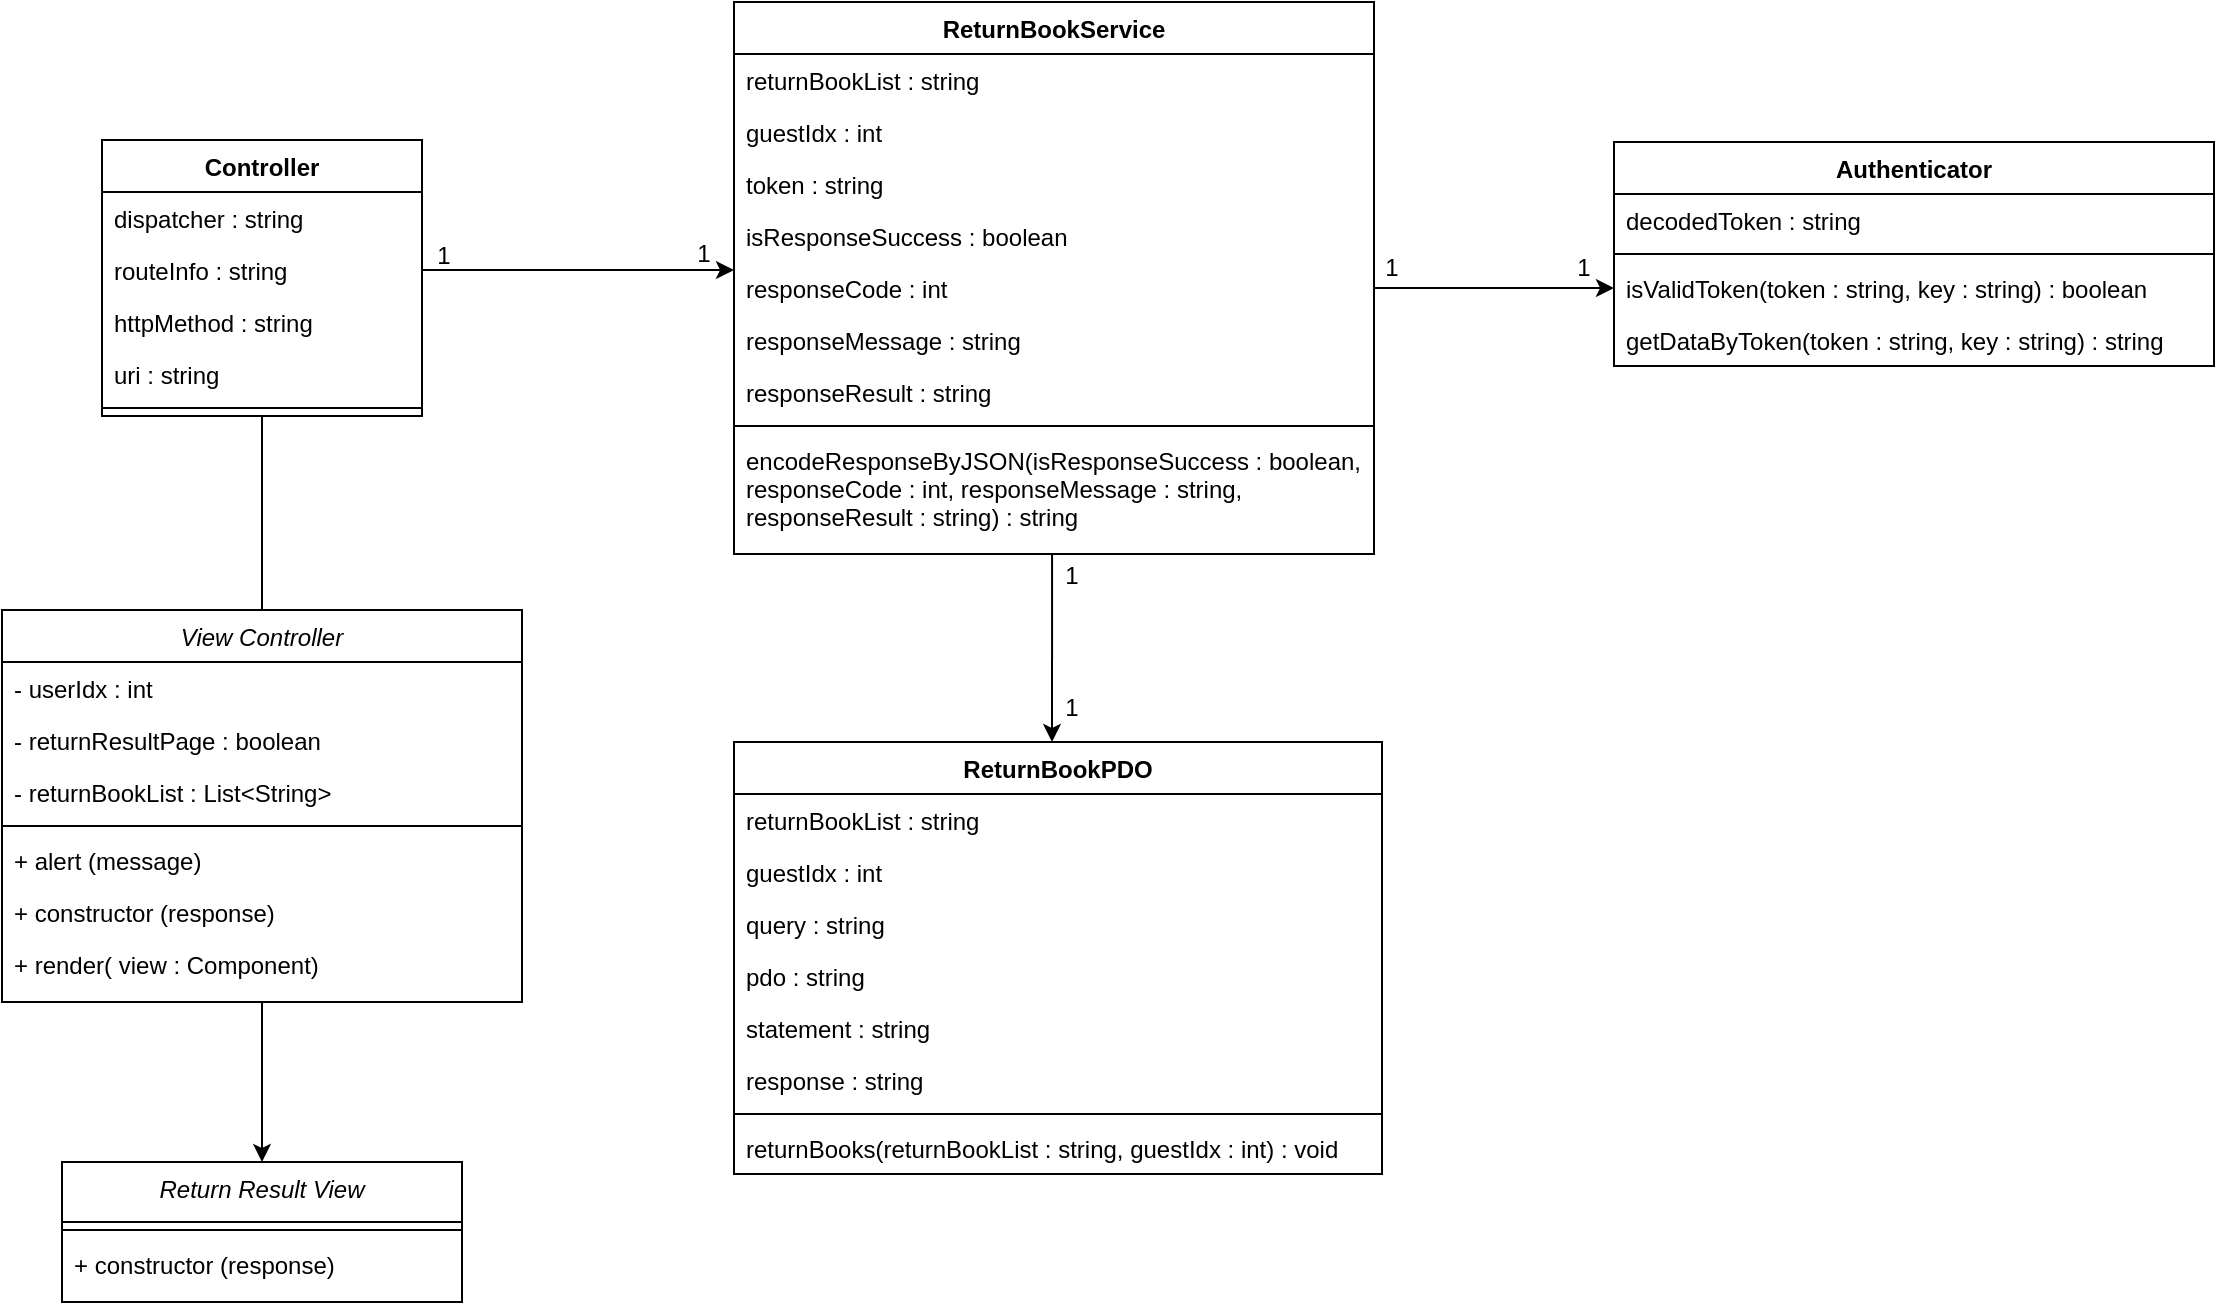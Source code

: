 <?xml version="1.0" encoding="UTF-8"?>
<mxfile version="14.6.13" type="google">
  <diagram id="0KUSGJeiUolCT15waEBw" name="Page-1">
    <mxGraphModel dx="2249" dy="762" grid="1" gridSize="10" guides="1" tooltips="1" connect="1" arrows="1" fold="1" page="1" pageScale="1" pageWidth="827" pageHeight="1169" math="0" shadow="0">
      <root>
        <mxCell id="0" />
        <mxCell id="1" parent="0" />
        <mxCell id="2ZHwkfS_h1XtZg8dVkgi-41" value="ReturnBookService" style="swimlane;fontStyle=1;align=center;verticalAlign=top;childLayout=stackLayout;horizontal=1;startSize=26;horizontalStack=0;resizeParent=1;resizeParentMax=0;resizeLast=0;collapsible=1;marginBottom=0;" parent="1" vertex="1">
          <mxGeometry x="286" y="260" width="320" height="276" as="geometry" />
        </mxCell>
        <mxCell id="2ZHwkfS_h1XtZg8dVkgi-42" value="returnBookList : string" style="text;strokeColor=none;fillColor=none;align=left;verticalAlign=top;spacingLeft=4;spacingRight=4;overflow=hidden;rotatable=0;points=[[0,0.5],[1,0.5]];portConstraint=eastwest;" parent="2ZHwkfS_h1XtZg8dVkgi-41" vertex="1">
          <mxGeometry y="26" width="320" height="26" as="geometry" />
        </mxCell>
        <mxCell id="2ZHwkfS_h1XtZg8dVkgi-78" value="guestIdx : int" style="text;strokeColor=none;fillColor=none;align=left;verticalAlign=top;spacingLeft=4;spacingRight=4;overflow=hidden;rotatable=0;points=[[0,0.5],[1,0.5]];portConstraint=eastwest;" parent="2ZHwkfS_h1XtZg8dVkgi-41" vertex="1">
          <mxGeometry y="52" width="320" height="26" as="geometry" />
        </mxCell>
        <mxCell id="2ZHwkfS_h1XtZg8dVkgi-43" value="token : string" style="text;strokeColor=none;fillColor=none;align=left;verticalAlign=top;spacingLeft=4;spacingRight=4;overflow=hidden;rotatable=0;points=[[0,0.5],[1,0.5]];portConstraint=eastwest;" parent="2ZHwkfS_h1XtZg8dVkgi-41" vertex="1">
          <mxGeometry y="78" width="320" height="26" as="geometry" />
        </mxCell>
        <mxCell id="2ZHwkfS_h1XtZg8dVkgi-44" value="isResponseSuccess : boolean" style="text;strokeColor=none;fillColor=none;align=left;verticalAlign=top;spacingLeft=4;spacingRight=4;overflow=hidden;rotatable=0;points=[[0,0.5],[1,0.5]];portConstraint=eastwest;" parent="2ZHwkfS_h1XtZg8dVkgi-41" vertex="1">
          <mxGeometry y="104" width="320" height="26" as="geometry" />
        </mxCell>
        <mxCell id="2ZHwkfS_h1XtZg8dVkgi-45" value="responseCode : int" style="text;strokeColor=none;fillColor=none;align=left;verticalAlign=top;spacingLeft=4;spacingRight=4;overflow=hidden;rotatable=0;points=[[0,0.5],[1,0.5]];portConstraint=eastwest;" parent="2ZHwkfS_h1XtZg8dVkgi-41" vertex="1">
          <mxGeometry y="130" width="320" height="26" as="geometry" />
        </mxCell>
        <mxCell id="2ZHwkfS_h1XtZg8dVkgi-46" value="responseMessage : string" style="text;strokeColor=none;fillColor=none;align=left;verticalAlign=top;spacingLeft=4;spacingRight=4;overflow=hidden;rotatable=0;points=[[0,0.5],[1,0.5]];portConstraint=eastwest;" parent="2ZHwkfS_h1XtZg8dVkgi-41" vertex="1">
          <mxGeometry y="156" width="320" height="26" as="geometry" />
        </mxCell>
        <mxCell id="2ZHwkfS_h1XtZg8dVkgi-47" value="responseResult : string" style="text;strokeColor=none;fillColor=none;align=left;verticalAlign=top;spacingLeft=4;spacingRight=4;overflow=hidden;rotatable=0;points=[[0,0.5],[1,0.5]];portConstraint=eastwest;" parent="2ZHwkfS_h1XtZg8dVkgi-41" vertex="1">
          <mxGeometry y="182" width="320" height="26" as="geometry" />
        </mxCell>
        <mxCell id="2ZHwkfS_h1XtZg8dVkgi-48" value="" style="line;strokeWidth=1;fillColor=none;align=left;verticalAlign=middle;spacingTop=-1;spacingLeft=3;spacingRight=3;rotatable=0;labelPosition=right;points=[];portConstraint=eastwest;" parent="2ZHwkfS_h1XtZg8dVkgi-41" vertex="1">
          <mxGeometry y="208" width="320" height="8" as="geometry" />
        </mxCell>
        <mxCell id="2ZHwkfS_h1XtZg8dVkgi-49" value="encodeResponseByJSON(isResponseSuccess : boolean,&#xa;responseCode : int, responseMessage : string,&#xa;responseResult : string) : string" style="text;strokeColor=none;fillColor=none;align=left;verticalAlign=top;spacingLeft=4;spacingRight=4;overflow=hidden;rotatable=0;points=[[0,0.5],[1,0.5]];portConstraint=eastwest;" parent="2ZHwkfS_h1XtZg8dVkgi-41" vertex="1">
          <mxGeometry y="216" width="320" height="60" as="geometry" />
        </mxCell>
        <mxCell id="2ZHwkfS_h1XtZg8dVkgi-50" value="ReturnBookPDO" style="swimlane;fontStyle=1;align=center;verticalAlign=top;childLayout=stackLayout;horizontal=1;startSize=26;horizontalStack=0;resizeParent=1;resizeParentMax=0;resizeLast=0;collapsible=1;marginBottom=0;" parent="1" vertex="1">
          <mxGeometry x="286" y="630" width="324" height="216" as="geometry" />
        </mxCell>
        <mxCell id="2ZHwkfS_h1XtZg8dVkgi-51" value="returnBookList : string" style="text;strokeColor=none;fillColor=none;align=left;verticalAlign=top;spacingLeft=4;spacingRight=4;overflow=hidden;rotatable=0;points=[[0,0.5],[1,0.5]];portConstraint=eastwest;" parent="2ZHwkfS_h1XtZg8dVkgi-50" vertex="1">
          <mxGeometry y="26" width="324" height="26" as="geometry" />
        </mxCell>
        <mxCell id="2ZHwkfS_h1XtZg8dVkgi-80" value="guestIdx : int" style="text;strokeColor=none;fillColor=none;align=left;verticalAlign=top;spacingLeft=4;spacingRight=4;overflow=hidden;rotatable=0;points=[[0,0.5],[1,0.5]];portConstraint=eastwest;" parent="2ZHwkfS_h1XtZg8dVkgi-50" vertex="1">
          <mxGeometry y="52" width="324" height="26" as="geometry" />
        </mxCell>
        <mxCell id="2ZHwkfS_h1XtZg8dVkgi-52" value="query : string" style="text;strokeColor=none;fillColor=none;align=left;verticalAlign=top;spacingLeft=4;spacingRight=4;overflow=hidden;rotatable=0;points=[[0,0.5],[1,0.5]];portConstraint=eastwest;" parent="2ZHwkfS_h1XtZg8dVkgi-50" vertex="1">
          <mxGeometry y="78" width="324" height="26" as="geometry" />
        </mxCell>
        <mxCell id="2ZHwkfS_h1XtZg8dVkgi-53" value="pdo : string" style="text;strokeColor=none;fillColor=none;align=left;verticalAlign=top;spacingLeft=4;spacingRight=4;overflow=hidden;rotatable=0;points=[[0,0.5],[1,0.5]];portConstraint=eastwest;" parent="2ZHwkfS_h1XtZg8dVkgi-50" vertex="1">
          <mxGeometry y="104" width="324" height="26" as="geometry" />
        </mxCell>
        <mxCell id="2ZHwkfS_h1XtZg8dVkgi-54" value="statement : string" style="text;strokeColor=none;fillColor=none;align=left;verticalAlign=top;spacingLeft=4;spacingRight=4;overflow=hidden;rotatable=0;points=[[0,0.5],[1,0.5]];portConstraint=eastwest;" parent="2ZHwkfS_h1XtZg8dVkgi-50" vertex="1">
          <mxGeometry y="130" width="324" height="26" as="geometry" />
        </mxCell>
        <mxCell id="2ZHwkfS_h1XtZg8dVkgi-55" value="response : string" style="text;strokeColor=none;fillColor=none;align=left;verticalAlign=top;spacingLeft=4;spacingRight=4;overflow=hidden;rotatable=0;points=[[0,0.5],[1,0.5]];portConstraint=eastwest;" parent="2ZHwkfS_h1XtZg8dVkgi-50" vertex="1">
          <mxGeometry y="156" width="324" height="26" as="geometry" />
        </mxCell>
        <mxCell id="2ZHwkfS_h1XtZg8dVkgi-56" value="" style="line;strokeWidth=1;fillColor=none;align=left;verticalAlign=middle;spacingTop=-1;spacingLeft=3;spacingRight=3;rotatable=0;labelPosition=right;points=[];portConstraint=eastwest;" parent="2ZHwkfS_h1XtZg8dVkgi-50" vertex="1">
          <mxGeometry y="182" width="324" height="8" as="geometry" />
        </mxCell>
        <mxCell id="2ZHwkfS_h1XtZg8dVkgi-57" value="returnBooks(returnBookList : string, guestIdx : int) : void" style="text;strokeColor=none;fillColor=none;align=left;verticalAlign=top;spacingLeft=4;spacingRight=4;overflow=hidden;rotatable=0;points=[[0,0.5],[1,0.5]];portConstraint=eastwest;" parent="2ZHwkfS_h1XtZg8dVkgi-50" vertex="1">
          <mxGeometry y="190" width="324" height="26" as="geometry" />
        </mxCell>
        <mxCell id="2ZHwkfS_h1XtZg8dVkgi-58" value="" style="endArrow=classic;html=1;exitX=1;exitY=0.5;exitDx=0;exitDy=0;entryX=0;entryY=0.5;entryDx=0;entryDy=0;" parent="1" source="2ZHwkfS_h1XtZg8dVkgi-45" target="2ZHwkfS_h1XtZg8dVkgi-63" edge="1">
          <mxGeometry width="50" height="50" relative="1" as="geometry">
            <mxPoint x="666" y="320" as="sourcePoint" />
            <mxPoint x="786" y="320" as="targetPoint" />
          </mxGeometry>
        </mxCell>
        <mxCell id="2ZHwkfS_h1XtZg8dVkgi-59" value="1" style="text;html=1;strokeColor=none;fillColor=none;align=center;verticalAlign=middle;whiteSpace=wrap;rounded=0;" parent="1" vertex="1">
          <mxGeometry x="610" y="376" width="10" height="34" as="geometry" />
        </mxCell>
        <mxCell id="2ZHwkfS_h1XtZg8dVkgi-60" value="Authenticator" style="swimlane;fontStyle=1;align=center;verticalAlign=top;childLayout=stackLayout;horizontal=1;startSize=26;horizontalStack=0;resizeParent=1;resizeParentMax=0;resizeLast=0;collapsible=1;marginBottom=0;" parent="1" vertex="1">
          <mxGeometry x="726" y="330" width="300" height="112" as="geometry" />
        </mxCell>
        <mxCell id="2ZHwkfS_h1XtZg8dVkgi-61" value="decodedToken : string" style="text;strokeColor=none;fillColor=none;align=left;verticalAlign=top;spacingLeft=4;spacingRight=4;overflow=hidden;rotatable=0;points=[[0,0.5],[1,0.5]];portConstraint=eastwest;" parent="2ZHwkfS_h1XtZg8dVkgi-60" vertex="1">
          <mxGeometry y="26" width="300" height="26" as="geometry" />
        </mxCell>
        <mxCell id="2ZHwkfS_h1XtZg8dVkgi-62" value="" style="line;strokeWidth=1;fillColor=none;align=left;verticalAlign=middle;spacingTop=-1;spacingLeft=3;spacingRight=3;rotatable=0;labelPosition=right;points=[];portConstraint=eastwest;" parent="2ZHwkfS_h1XtZg8dVkgi-60" vertex="1">
          <mxGeometry y="52" width="300" height="8" as="geometry" />
        </mxCell>
        <mxCell id="2ZHwkfS_h1XtZg8dVkgi-63" value="isValidToken(token : string, key : string) : boolean" style="text;strokeColor=none;fillColor=none;align=left;verticalAlign=top;spacingLeft=4;spacingRight=4;overflow=hidden;rotatable=0;points=[[0,0.5],[1,0.5]];portConstraint=eastwest;" parent="2ZHwkfS_h1XtZg8dVkgi-60" vertex="1">
          <mxGeometry y="60" width="300" height="26" as="geometry" />
        </mxCell>
        <mxCell id="2ZHwkfS_h1XtZg8dVkgi-64" value="getDataByToken(token : string, key : string) : string" style="text;strokeColor=none;fillColor=none;align=left;verticalAlign=top;spacingLeft=4;spacingRight=4;overflow=hidden;rotatable=0;points=[[0,0.5],[1,0.5]];portConstraint=eastwest;" parent="2ZHwkfS_h1XtZg8dVkgi-60" vertex="1">
          <mxGeometry y="86" width="300" height="26" as="geometry" />
        </mxCell>
        <mxCell id="2ZHwkfS_h1XtZg8dVkgi-65" value="1" style="text;html=1;strokeColor=none;fillColor=none;align=center;verticalAlign=middle;whiteSpace=wrap;rounded=0;" parent="1" vertex="1">
          <mxGeometry x="706" y="383" width="10" height="20" as="geometry" />
        </mxCell>
        <mxCell id="2ZHwkfS_h1XtZg8dVkgi-66" value="" style="endArrow=classic;html=1;exitX=0.497;exitY=1;exitDx=0;exitDy=0;exitPerimeter=0;" parent="1" source="2ZHwkfS_h1XtZg8dVkgi-49" edge="1">
          <mxGeometry width="50" height="50" relative="1" as="geometry">
            <mxPoint x="445.5" y="536" as="sourcePoint" />
            <mxPoint x="445" y="630" as="targetPoint" />
          </mxGeometry>
        </mxCell>
        <mxCell id="2ZHwkfS_h1XtZg8dVkgi-67" value="1" style="text;html=1;strokeColor=none;fillColor=none;align=center;verticalAlign=middle;whiteSpace=wrap;rounded=0;" parent="1" vertex="1">
          <mxGeometry x="450" y="596" width="10" height="34" as="geometry" />
        </mxCell>
        <mxCell id="2ZHwkfS_h1XtZg8dVkgi-68" value="1" style="text;html=1;strokeColor=none;fillColor=none;align=center;verticalAlign=middle;whiteSpace=wrap;rounded=0;" parent="1" vertex="1">
          <mxGeometry x="450" y="530" width="10" height="34" as="geometry" />
        </mxCell>
        <mxCell id="VdcZlyJcnawryCKMZhM7-18" style="edgeStyle=orthogonalEdgeStyle;rounded=0;orthogonalLoop=1;jettySize=auto;html=1;exitX=0.5;exitY=1;exitDx=0;exitDy=0;endArrow=none;endFill=0;" edge="1" parent="1" source="2ZHwkfS_h1XtZg8dVkgi-69" target="VdcZlyJcnawryCKMZhM7-1">
          <mxGeometry relative="1" as="geometry" />
        </mxCell>
        <mxCell id="2ZHwkfS_h1XtZg8dVkgi-69" value="Controller" style="swimlane;fontStyle=1;align=center;verticalAlign=top;childLayout=stackLayout;horizontal=1;startSize=26;horizontalStack=0;resizeParent=1;resizeParentMax=0;resizeLast=0;collapsible=1;marginBottom=0;" parent="1" vertex="1">
          <mxGeometry x="-30" y="329" width="160" height="138" as="geometry" />
        </mxCell>
        <mxCell id="2ZHwkfS_h1XtZg8dVkgi-70" value="dispatcher : string" style="text;strokeColor=none;fillColor=none;align=left;verticalAlign=top;spacingLeft=4;spacingRight=4;overflow=hidden;rotatable=0;points=[[0,0.5],[1,0.5]];portConstraint=eastwest;" parent="2ZHwkfS_h1XtZg8dVkgi-69" vertex="1">
          <mxGeometry y="26" width="160" height="26" as="geometry" />
        </mxCell>
        <mxCell id="2ZHwkfS_h1XtZg8dVkgi-71" value="routeInfo : string" style="text;strokeColor=none;fillColor=none;align=left;verticalAlign=top;spacingLeft=4;spacingRight=4;overflow=hidden;rotatable=0;points=[[0,0.5],[1,0.5]];portConstraint=eastwest;" parent="2ZHwkfS_h1XtZg8dVkgi-69" vertex="1">
          <mxGeometry y="52" width="160" height="26" as="geometry" />
        </mxCell>
        <mxCell id="2ZHwkfS_h1XtZg8dVkgi-72" value="httpMethod : string" style="text;strokeColor=none;fillColor=none;align=left;verticalAlign=top;spacingLeft=4;spacingRight=4;overflow=hidden;rotatable=0;points=[[0,0.5],[1,0.5]];portConstraint=eastwest;" parent="2ZHwkfS_h1XtZg8dVkgi-69" vertex="1">
          <mxGeometry y="78" width="160" height="26" as="geometry" />
        </mxCell>
        <mxCell id="2ZHwkfS_h1XtZg8dVkgi-73" value="uri : string" style="text;strokeColor=none;fillColor=none;align=left;verticalAlign=top;spacingLeft=4;spacingRight=4;overflow=hidden;rotatable=0;points=[[0,0.5],[1,0.5]];portConstraint=eastwest;" parent="2ZHwkfS_h1XtZg8dVkgi-69" vertex="1">
          <mxGeometry y="104" width="160" height="26" as="geometry" />
        </mxCell>
        <mxCell id="2ZHwkfS_h1XtZg8dVkgi-74" value="" style="line;strokeWidth=1;fillColor=none;align=left;verticalAlign=middle;spacingTop=-1;spacingLeft=3;spacingRight=3;rotatable=0;labelPosition=right;points=[];portConstraint=eastwest;" parent="2ZHwkfS_h1XtZg8dVkgi-69" vertex="1">
          <mxGeometry y="130" width="160" height="8" as="geometry" />
        </mxCell>
        <mxCell id="2ZHwkfS_h1XtZg8dVkgi-75" value="" style="endArrow=classic;html=1;exitX=1;exitY=0.5;exitDx=0;exitDy=0;entryX=0;entryY=0.154;entryDx=0;entryDy=0;entryPerimeter=0;" parent="1" source="2ZHwkfS_h1XtZg8dVkgi-71" target="2ZHwkfS_h1XtZg8dVkgi-45" edge="1">
          <mxGeometry width="50" height="50" relative="1" as="geometry">
            <mxPoint x="166" y="403" as="sourcePoint" />
            <mxPoint x="256" y="394" as="targetPoint" />
          </mxGeometry>
        </mxCell>
        <mxCell id="2ZHwkfS_h1XtZg8dVkgi-76" value="1" style="text;html=1;strokeColor=none;fillColor=none;align=center;verticalAlign=middle;whiteSpace=wrap;rounded=0;" parent="1" vertex="1">
          <mxGeometry x="136" y="370" width="10" height="34" as="geometry" />
        </mxCell>
        <mxCell id="2ZHwkfS_h1XtZg8dVkgi-77" value="1" style="text;html=1;strokeColor=none;fillColor=none;align=center;verticalAlign=middle;whiteSpace=wrap;rounded=0;" parent="1" vertex="1">
          <mxGeometry x="266" y="369" width="10" height="34" as="geometry" />
        </mxCell>
        <mxCell id="VdcZlyJcnawryCKMZhM7-1" value="View Controller" style="swimlane;fontStyle=2;align=center;verticalAlign=top;childLayout=stackLayout;horizontal=1;startSize=26;horizontalStack=0;resizeParent=1;resizeLast=0;collapsible=1;marginBottom=0;rounded=0;shadow=0;strokeWidth=1;" vertex="1" parent="1">
          <mxGeometry x="-80" y="564" width="260" height="196" as="geometry">
            <mxRectangle x="230" y="140" width="160" height="26" as="alternateBounds" />
          </mxGeometry>
        </mxCell>
        <mxCell id="VdcZlyJcnawryCKMZhM7-11" value="- userIdx : int" style="text;align=left;verticalAlign=top;spacingLeft=4;spacingRight=4;overflow=hidden;rotatable=0;points=[[0,0.5],[1,0.5]];portConstraint=eastwest;rounded=0;shadow=0;html=0;" vertex="1" parent="VdcZlyJcnawryCKMZhM7-1">
          <mxGeometry y="26" width="260" height="26" as="geometry" />
        </mxCell>
        <mxCell id="VdcZlyJcnawryCKMZhM7-13" value="- returnResultPage : boolean" style="text;align=left;verticalAlign=top;spacingLeft=4;spacingRight=4;overflow=hidden;rotatable=0;points=[[0,0.5],[1,0.5]];portConstraint=eastwest;rounded=0;shadow=0;html=0;" vertex="1" parent="VdcZlyJcnawryCKMZhM7-1">
          <mxGeometry y="52" width="260" height="26" as="geometry" />
        </mxCell>
        <mxCell id="VdcZlyJcnawryCKMZhM7-12" value="- returnBookList : List&lt;String&gt;" style="text;align=left;verticalAlign=top;spacingLeft=4;spacingRight=4;overflow=hidden;rotatable=0;points=[[0,0.5],[1,0.5]];portConstraint=eastwest;rounded=0;shadow=0;html=0;" vertex="1" parent="VdcZlyJcnawryCKMZhM7-1">
          <mxGeometry y="78" width="260" height="26" as="geometry" />
        </mxCell>
        <mxCell id="VdcZlyJcnawryCKMZhM7-4" value="" style="line;html=1;strokeWidth=1;align=left;verticalAlign=middle;spacingTop=-1;spacingLeft=3;spacingRight=3;rotatable=0;labelPosition=right;points=[];portConstraint=eastwest;" vertex="1" parent="VdcZlyJcnawryCKMZhM7-1">
          <mxGeometry y="104" width="260" height="8" as="geometry" />
        </mxCell>
        <mxCell id="VdcZlyJcnawryCKMZhM7-7" value="+ alert (message)" style="text;align=left;verticalAlign=top;spacingLeft=4;spacingRight=4;overflow=hidden;rotatable=0;points=[[0,0.5],[1,0.5]];portConstraint=eastwest;rounded=0;shadow=0;html=0;" vertex="1" parent="VdcZlyJcnawryCKMZhM7-1">
          <mxGeometry y="112" width="260" height="26" as="geometry" />
        </mxCell>
        <mxCell id="VdcZlyJcnawryCKMZhM7-6" value="+ constructor (response)" style="text;align=left;verticalAlign=top;spacingLeft=4;spacingRight=4;overflow=hidden;rotatable=0;points=[[0,0.5],[1,0.5]];portConstraint=eastwest;rounded=0;shadow=0;html=0;" vertex="1" parent="VdcZlyJcnawryCKMZhM7-1">
          <mxGeometry y="138" width="260" height="26" as="geometry" />
        </mxCell>
        <mxCell id="VdcZlyJcnawryCKMZhM7-5" value="+ render( view : Component)" style="text;align=left;verticalAlign=top;spacingLeft=4;spacingRight=4;overflow=hidden;rotatable=0;points=[[0,0.5],[1,0.5]];portConstraint=eastwest;rounded=0;shadow=0;html=0;" vertex="1" parent="VdcZlyJcnawryCKMZhM7-1">
          <mxGeometry y="164" width="260" height="26" as="geometry" />
        </mxCell>
        <mxCell id="VdcZlyJcnawryCKMZhM7-10" value="Return Result View" style="swimlane;fontStyle=2;align=center;verticalAlign=top;childLayout=stackLayout;horizontal=1;startSize=30;horizontalStack=0;resizeParent=1;resizeLast=0;collapsible=1;marginBottom=0;rounded=0;shadow=0;strokeWidth=1;" vertex="1" parent="1">
          <mxGeometry x="-50" y="840" width="200" height="70" as="geometry">
            <mxRectangle x="230" y="140" width="160" height="26" as="alternateBounds" />
          </mxGeometry>
        </mxCell>
        <mxCell id="VdcZlyJcnawryCKMZhM7-16" value="" style="endArrow=classic;html=1;" edge="1" parent="VdcZlyJcnawryCKMZhM7-10">
          <mxGeometry width="50" height="50" relative="1" as="geometry">
            <mxPoint x="100" y="-80" as="sourcePoint" />
            <mxPoint x="100" as="targetPoint" />
          </mxGeometry>
        </mxCell>
        <mxCell id="VdcZlyJcnawryCKMZhM7-14" value="" style="line;html=1;strokeWidth=1;align=left;verticalAlign=middle;spacingTop=-1;spacingLeft=3;spacingRight=3;rotatable=0;labelPosition=right;points=[];portConstraint=eastwest;" vertex="1" parent="VdcZlyJcnawryCKMZhM7-10">
          <mxGeometry y="30" width="200" height="8" as="geometry" />
        </mxCell>
        <mxCell id="VdcZlyJcnawryCKMZhM7-15" value="+ constructor (response)" style="text;align=left;verticalAlign=top;spacingLeft=4;spacingRight=4;overflow=hidden;rotatable=0;points=[[0,0.5],[1,0.5]];portConstraint=eastwest;rounded=0;shadow=0;html=0;" vertex="1" parent="VdcZlyJcnawryCKMZhM7-10">
          <mxGeometry y="38" width="200" height="26" as="geometry" />
        </mxCell>
      </root>
    </mxGraphModel>
  </diagram>
</mxfile>
